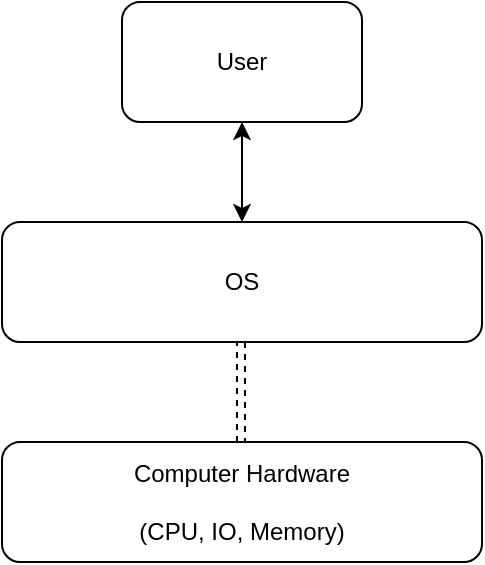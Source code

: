 <mxfile version="14.4.8" type="github">
  <diagram id="kgpKYQtTHZ0yAKxKKP6v" name="Page-1">
    <mxGraphModel dx="1426" dy="831" grid="1" gridSize="10" guides="1" tooltips="1" connect="1" arrows="1" fold="1" page="1" pageScale="1" pageWidth="850" pageHeight="1100" math="0" shadow="0">
      <root>
        <mxCell id="0" />
        <mxCell id="1" parent="0" />
        <mxCell id="-SqXLvtmstXJF0UlwaWV-1" value="User" style="rounded=1;whiteSpace=wrap;html=1;" vertex="1" parent="1">
          <mxGeometry x="340" y="80" width="120" height="60" as="geometry" />
        </mxCell>
        <mxCell id="-SqXLvtmstXJF0UlwaWV-2" value="Computer Hardware&lt;br&gt;&lt;br&gt;(CPU, IO, Memory)" style="whiteSpace=wrap;html=1;rounded=1;" vertex="1" parent="1">
          <mxGeometry x="280" y="300" width="240" height="60" as="geometry" />
        </mxCell>
        <mxCell id="-SqXLvtmstXJF0UlwaWV-4" value="OS" style="rounded=1;whiteSpace=wrap;html=1;" vertex="1" parent="1">
          <mxGeometry x="280" y="190" width="240" height="60" as="geometry" />
        </mxCell>
        <mxCell id="-SqXLvtmstXJF0UlwaWV-6" value="" style="endArrow=classic;html=1;exitX=0.5;exitY=1;exitDx=0;exitDy=0;entryX=0.5;entryY=0;entryDx=0;entryDy=0;rounded=0;shape=link;dashed=1;" edge="1" parent="1">
          <mxGeometry width="50" height="50" relative="1" as="geometry">
            <mxPoint x="399.5" y="250" as="sourcePoint" />
            <mxPoint x="399.5" y="300" as="targetPoint" />
          </mxGeometry>
        </mxCell>
        <mxCell id="-SqXLvtmstXJF0UlwaWV-7" value="" style="endArrow=classic;startArrow=classic;html=1;entryX=0.5;entryY=1;entryDx=0;entryDy=0;" edge="1" parent="1" target="-SqXLvtmstXJF0UlwaWV-1">
          <mxGeometry width="50" height="50" relative="1" as="geometry">
            <mxPoint x="400" y="190" as="sourcePoint" />
            <mxPoint x="450" y="410" as="targetPoint" />
          </mxGeometry>
        </mxCell>
      </root>
    </mxGraphModel>
  </diagram>
</mxfile>
